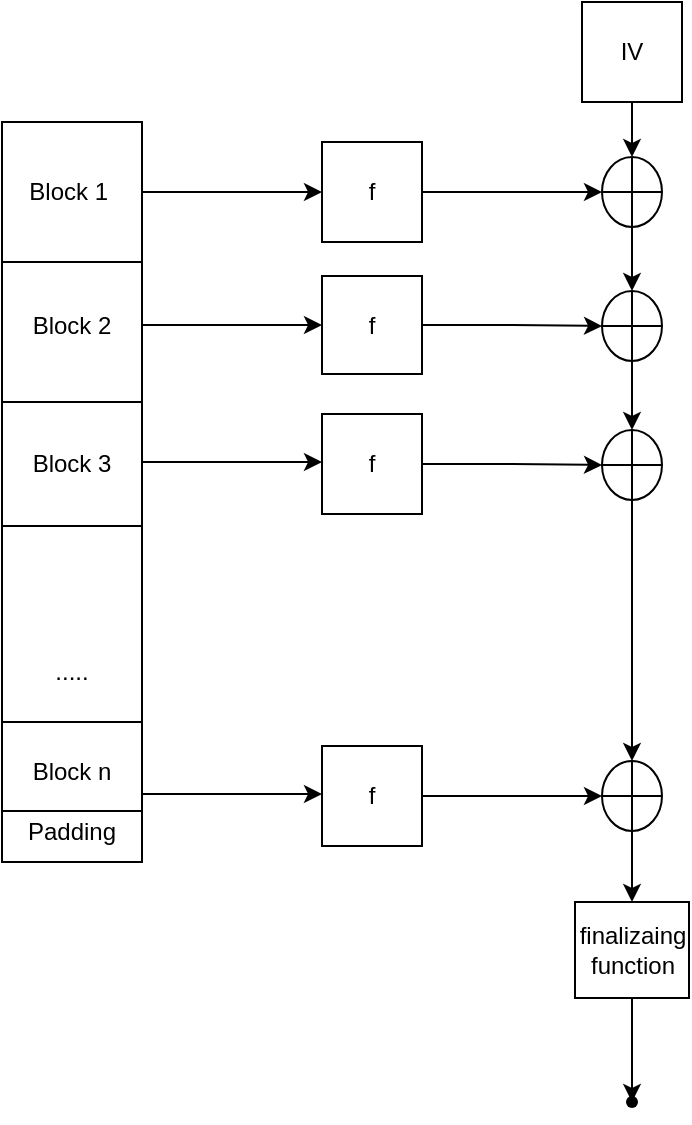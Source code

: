 <mxfile version="24.3.1" type="github">
  <diagram name="Page-1" id="ohLkl7t9Gr3pJOmvjjxI">
    <mxGraphModel dx="880" dy="484" grid="1" gridSize="10" guides="1" tooltips="1" connect="1" arrows="1" fold="1" page="1" pageScale="1" pageWidth="850" pageHeight="1100" math="0" shadow="0">
      <root>
        <mxCell id="0" />
        <mxCell id="1" parent="0" />
        <mxCell id="4Fia79ECDL25NSJq-Pxx-24" style="edgeStyle=orthogonalEdgeStyle;rounded=0;orthogonalLoop=1;jettySize=auto;html=1;entryX=0;entryY=0.5;entryDx=0;entryDy=0;" edge="1" parent="1" source="4Fia79ECDL25NSJq-Pxx-1" target="4Fia79ECDL25NSJq-Pxx-33">
          <mxGeometry relative="1" as="geometry">
            <mxPoint x="530" y="162" as="targetPoint" />
          </mxGeometry>
        </mxCell>
        <mxCell id="4Fia79ECDL25NSJq-Pxx-1" value="f" style="whiteSpace=wrap;html=1;aspect=fixed;" vertex="1" parent="1">
          <mxGeometry x="390" y="137" width="50" height="49" as="geometry" />
        </mxCell>
        <mxCell id="4Fia79ECDL25NSJq-Pxx-27" style="edgeStyle=orthogonalEdgeStyle;rounded=0;orthogonalLoop=1;jettySize=auto;html=1;entryX=0;entryY=0.5;entryDx=0;entryDy=0;" edge="1" parent="1" source="4Fia79ECDL25NSJq-Pxx-2" target="4Fia79ECDL25NSJq-Pxx-34">
          <mxGeometry relative="1" as="geometry">
            <mxPoint x="530" y="231" as="targetPoint" />
          </mxGeometry>
        </mxCell>
        <mxCell id="4Fia79ECDL25NSJq-Pxx-2" value="f" style="whiteSpace=wrap;html=1;aspect=fixed;" vertex="1" parent="1">
          <mxGeometry x="390" y="206" width="50" height="50" as="geometry" />
        </mxCell>
        <mxCell id="4Fia79ECDL25NSJq-Pxx-22" value="" style="edgeStyle=orthogonalEdgeStyle;rounded=0;orthogonalLoop=1;jettySize=auto;html=1;entryX=0;entryY=0.5;entryDx=0;entryDy=0;" edge="1" parent="1" source="4Fia79ECDL25NSJq-Pxx-3" target="4Fia79ECDL25NSJq-Pxx-32">
          <mxGeometry relative="1" as="geometry">
            <mxPoint x="530" y="95" as="targetPoint" />
          </mxGeometry>
        </mxCell>
        <mxCell id="4Fia79ECDL25NSJq-Pxx-3" value="f" style="whiteSpace=wrap;html=1;aspect=fixed;" vertex="1" parent="1">
          <mxGeometry x="390" y="70" width="50" height="50" as="geometry" />
        </mxCell>
        <mxCell id="4Fia79ECDL25NSJq-Pxx-4" value="" style="rounded=0;whiteSpace=wrap;html=1;" vertex="1" parent="1">
          <mxGeometry x="230" y="60" width="70" height="370" as="geometry" />
        </mxCell>
        <mxCell id="4Fia79ECDL25NSJq-Pxx-28" style="edgeStyle=orthogonalEdgeStyle;rounded=0;orthogonalLoop=1;jettySize=auto;html=1;entryX=0;entryY=0.5;entryDx=0;entryDy=0;" edge="1" parent="1" source="4Fia79ECDL25NSJq-Pxx-5" target="4Fia79ECDL25NSJq-Pxx-35">
          <mxGeometry relative="1" as="geometry">
            <mxPoint x="530" y="397" as="targetPoint" />
          </mxGeometry>
        </mxCell>
        <mxCell id="4Fia79ECDL25NSJq-Pxx-5" value="f" style="whiteSpace=wrap;html=1;aspect=fixed;" vertex="1" parent="1">
          <mxGeometry x="390" y="372" width="50" height="50" as="geometry" />
        </mxCell>
        <mxCell id="4Fia79ECDL25NSJq-Pxx-6" value="" style="endArrow=none;html=1;rounded=0;" edge="1" parent="1">
          <mxGeometry width="50" height="50" relative="1" as="geometry">
            <mxPoint x="230" y="130" as="sourcePoint" />
            <mxPoint x="300" y="130" as="targetPoint" />
          </mxGeometry>
        </mxCell>
        <mxCell id="4Fia79ECDL25NSJq-Pxx-7" value="" style="endArrow=none;html=1;rounded=0;" edge="1" parent="1">
          <mxGeometry width="50" height="50" relative="1" as="geometry">
            <mxPoint x="230" y="200" as="sourcePoint" />
            <mxPoint x="300" y="200" as="targetPoint" />
          </mxGeometry>
        </mxCell>
        <mxCell id="4Fia79ECDL25NSJq-Pxx-8" value="" style="endArrow=none;html=1;rounded=0;" edge="1" parent="1">
          <mxGeometry width="50" height="50" relative="1" as="geometry">
            <mxPoint x="230" y="262" as="sourcePoint" />
            <mxPoint x="300" y="262" as="targetPoint" />
          </mxGeometry>
        </mxCell>
        <mxCell id="4Fia79ECDL25NSJq-Pxx-9" value="" style="endArrow=none;html=1;rounded=0;" edge="1" parent="1">
          <mxGeometry width="50" height="50" relative="1" as="geometry">
            <mxPoint x="230" y="404.5" as="sourcePoint" />
            <mxPoint x="300" y="404.5" as="targetPoint" />
          </mxGeometry>
        </mxCell>
        <mxCell id="4Fia79ECDL25NSJq-Pxx-10" value="" style="endArrow=none;html=1;rounded=0;" edge="1" parent="1">
          <mxGeometry width="50" height="50" relative="1" as="geometry">
            <mxPoint x="230" y="360" as="sourcePoint" />
            <mxPoint x="300" y="360" as="targetPoint" />
          </mxGeometry>
        </mxCell>
        <mxCell id="4Fia79ECDL25NSJq-Pxx-11" value="....." style="text;html=1;align=center;verticalAlign=middle;whiteSpace=wrap;rounded=0;" vertex="1" parent="1">
          <mxGeometry x="235" y="320" width="60" height="30" as="geometry" />
        </mxCell>
        <mxCell id="4Fia79ECDL25NSJq-Pxx-12" value="" style="endArrow=classic;html=1;rounded=0;entryX=0;entryY=0.5;entryDx=0;entryDy=0;" edge="1" parent="1" target="4Fia79ECDL25NSJq-Pxx-3">
          <mxGeometry width="50" height="50" relative="1" as="geometry">
            <mxPoint x="300" y="95" as="sourcePoint" />
            <mxPoint x="450" y="230" as="targetPoint" />
          </mxGeometry>
        </mxCell>
        <mxCell id="4Fia79ECDL25NSJq-Pxx-13" value="" style="endArrow=classic;html=1;rounded=0;entryX=0;entryY=0.5;entryDx=0;entryDy=0;exitX=1;exitY=0.341;exitDx=0;exitDy=0;exitPerimeter=0;" edge="1" parent="1">
          <mxGeometry width="50" height="50" relative="1" as="geometry">
            <mxPoint x="300" y="161.5" as="sourcePoint" />
            <mxPoint x="390" y="161.5" as="targetPoint" />
          </mxGeometry>
        </mxCell>
        <mxCell id="4Fia79ECDL25NSJq-Pxx-14" value="" style="endArrow=classic;html=1;rounded=0;entryX=0;entryY=0.5;entryDx=0;entryDy=0;" edge="1" parent="1">
          <mxGeometry width="50" height="50" relative="1" as="geometry">
            <mxPoint x="300" y="230" as="sourcePoint" />
            <mxPoint x="390" y="230" as="targetPoint" />
          </mxGeometry>
        </mxCell>
        <mxCell id="4Fia79ECDL25NSJq-Pxx-15" value="" style="endArrow=classic;html=1;rounded=0;entryX=0;entryY=0.5;entryDx=0;entryDy=0;" edge="1" parent="1">
          <mxGeometry width="50" height="50" relative="1" as="geometry">
            <mxPoint x="300" y="396" as="sourcePoint" />
            <mxPoint x="390" y="396" as="targetPoint" />
          </mxGeometry>
        </mxCell>
        <mxCell id="4Fia79ECDL25NSJq-Pxx-16" value="Block 3" style="text;html=1;align=center;verticalAlign=middle;whiteSpace=wrap;rounded=0;" vertex="1" parent="1">
          <mxGeometry x="235" y="216" width="60" height="30" as="geometry" />
        </mxCell>
        <mxCell id="4Fia79ECDL25NSJq-Pxx-17" value="Padding" style="text;html=1;align=center;verticalAlign=middle;whiteSpace=wrap;rounded=0;" vertex="1" parent="1">
          <mxGeometry x="235" y="400" width="60" height="30" as="geometry" />
        </mxCell>
        <mxCell id="4Fia79ECDL25NSJq-Pxx-18" value="Block 1&amp;nbsp;" style="text;html=1;align=center;verticalAlign=middle;whiteSpace=wrap;rounded=0;" vertex="1" parent="1">
          <mxGeometry x="235" y="80" width="60" height="30" as="geometry" />
        </mxCell>
        <mxCell id="4Fia79ECDL25NSJq-Pxx-19" value="Block 2" style="text;html=1;align=center;verticalAlign=middle;whiteSpace=wrap;rounded=0;" vertex="1" parent="1">
          <mxGeometry x="235" y="146.5" width="60" height="30" as="geometry" />
        </mxCell>
        <mxCell id="4Fia79ECDL25NSJq-Pxx-20" value="Block n" style="text;html=1;align=center;verticalAlign=middle;whiteSpace=wrap;rounded=0;" vertex="1" parent="1">
          <mxGeometry x="235" y="370" width="60" height="30" as="geometry" />
        </mxCell>
        <mxCell id="4Fia79ECDL25NSJq-Pxx-32" value="" style="shape=orEllipse;perimeter=ellipsePerimeter;whiteSpace=wrap;html=1;backgroundOutline=1;" vertex="1" parent="1">
          <mxGeometry x="530" y="77.5" width="30" height="35" as="geometry" />
        </mxCell>
        <mxCell id="4Fia79ECDL25NSJq-Pxx-39" style="edgeStyle=orthogonalEdgeStyle;rounded=0;orthogonalLoop=1;jettySize=auto;html=1;entryX=0.5;entryY=0;entryDx=0;entryDy=0;" edge="1" parent="1" source="4Fia79ECDL25NSJq-Pxx-33" target="4Fia79ECDL25NSJq-Pxx-34">
          <mxGeometry relative="1" as="geometry" />
        </mxCell>
        <mxCell id="4Fia79ECDL25NSJq-Pxx-33" value="" style="shape=orEllipse;perimeter=ellipsePerimeter;whiteSpace=wrap;html=1;backgroundOutline=1;" vertex="1" parent="1">
          <mxGeometry x="530" y="144.5" width="30" height="35" as="geometry" />
        </mxCell>
        <mxCell id="4Fia79ECDL25NSJq-Pxx-40" style="edgeStyle=orthogonalEdgeStyle;rounded=0;orthogonalLoop=1;jettySize=auto;html=1;entryX=0.5;entryY=0;entryDx=0;entryDy=0;" edge="1" parent="1" source="4Fia79ECDL25NSJq-Pxx-34" target="4Fia79ECDL25NSJq-Pxx-35">
          <mxGeometry relative="1" as="geometry" />
        </mxCell>
        <mxCell id="4Fia79ECDL25NSJq-Pxx-34" value="" style="shape=orEllipse;perimeter=ellipsePerimeter;whiteSpace=wrap;html=1;backgroundOutline=1;" vertex="1" parent="1">
          <mxGeometry x="530" y="214" width="30" height="35" as="geometry" />
        </mxCell>
        <mxCell id="4Fia79ECDL25NSJq-Pxx-42" value="" style="edgeStyle=orthogonalEdgeStyle;rounded=0;orthogonalLoop=1;jettySize=auto;html=1;" edge="1" parent="1" source="4Fia79ECDL25NSJq-Pxx-35" target="4Fia79ECDL25NSJq-Pxx-41">
          <mxGeometry relative="1" as="geometry" />
        </mxCell>
        <mxCell id="4Fia79ECDL25NSJq-Pxx-35" value="" style="shape=orEllipse;perimeter=ellipsePerimeter;whiteSpace=wrap;html=1;backgroundOutline=1;" vertex="1" parent="1">
          <mxGeometry x="530" y="379.5" width="30" height="35" as="geometry" />
        </mxCell>
        <mxCell id="4Fia79ECDL25NSJq-Pxx-36" value="IV" style="whiteSpace=wrap;html=1;aspect=fixed;" vertex="1" parent="1">
          <mxGeometry x="520" width="50" height="50" as="geometry" />
        </mxCell>
        <mxCell id="4Fia79ECDL25NSJq-Pxx-37" style="edgeStyle=orthogonalEdgeStyle;rounded=0;orthogonalLoop=1;jettySize=auto;html=1;entryX=0.5;entryY=0;entryDx=0;entryDy=0;" edge="1" parent="1" source="4Fia79ECDL25NSJq-Pxx-36" target="4Fia79ECDL25NSJq-Pxx-32">
          <mxGeometry relative="1" as="geometry">
            <mxPoint x="546" y="70" as="targetPoint" />
          </mxGeometry>
        </mxCell>
        <mxCell id="4Fia79ECDL25NSJq-Pxx-38" style="edgeStyle=orthogonalEdgeStyle;rounded=0;orthogonalLoop=1;jettySize=auto;html=1;entryX=0.5;entryY=0;entryDx=0;entryDy=0;" edge="1" parent="1" source="4Fia79ECDL25NSJq-Pxx-32" target="4Fia79ECDL25NSJq-Pxx-33">
          <mxGeometry relative="1" as="geometry" />
        </mxCell>
        <mxCell id="4Fia79ECDL25NSJq-Pxx-44" value="" style="edgeStyle=orthogonalEdgeStyle;rounded=0;orthogonalLoop=1;jettySize=auto;html=1;" edge="1" parent="1" source="4Fia79ECDL25NSJq-Pxx-41" target="4Fia79ECDL25NSJq-Pxx-43">
          <mxGeometry relative="1" as="geometry" />
        </mxCell>
        <mxCell id="4Fia79ECDL25NSJq-Pxx-41" value="finalizaing function" style="whiteSpace=wrap;html=1;" vertex="1" parent="1">
          <mxGeometry x="516.5" y="450" width="57" height="48" as="geometry" />
        </mxCell>
        <mxCell id="4Fia79ECDL25NSJq-Pxx-43" value="" style="shape=waypoint;sketch=0;size=6;pointerEvents=1;points=[];fillColor=default;resizable=0;rotatable=0;perimeter=centerPerimeter;snapToPoint=1;" vertex="1" parent="1">
          <mxGeometry x="535" y="540" width="20" height="20" as="geometry" />
        </mxCell>
      </root>
    </mxGraphModel>
  </diagram>
</mxfile>
